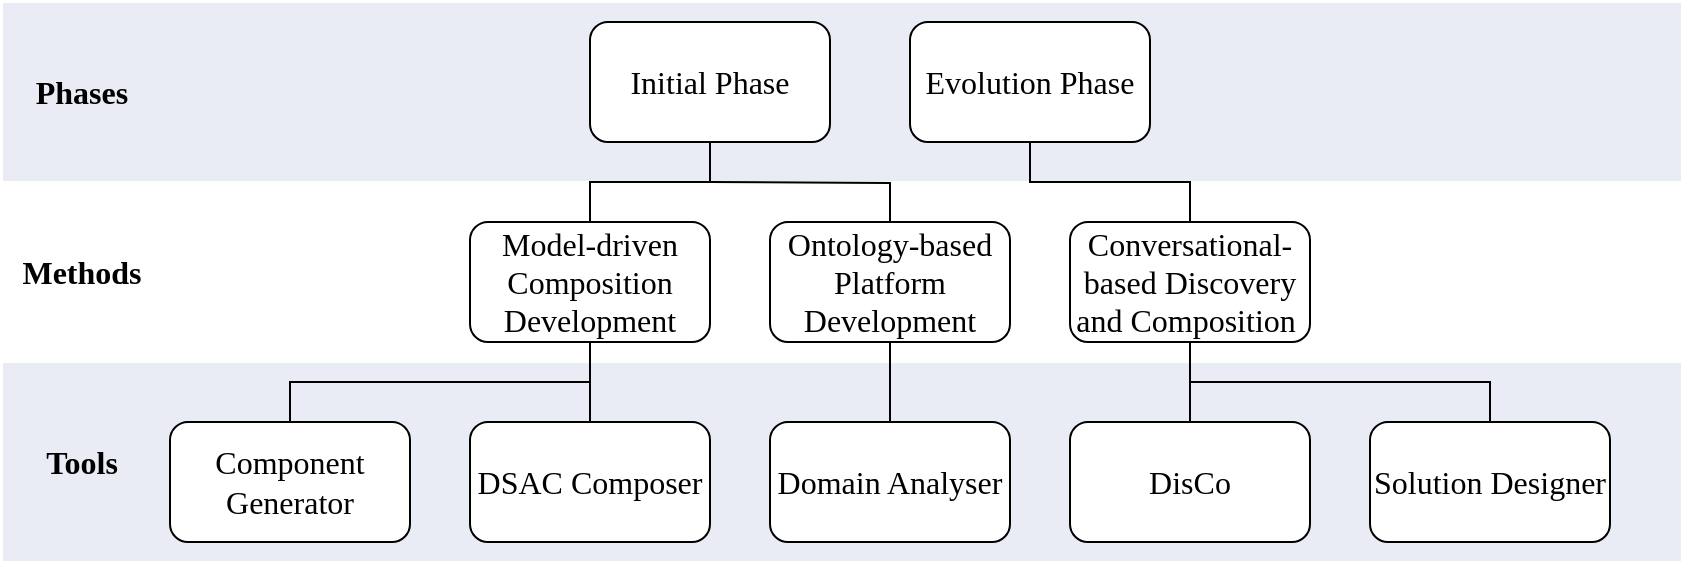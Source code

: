 <mxfile version="25.0.3">
  <diagram name="Page-1" id="MyYKJ3n-8grOC0BuLQyX">
    <mxGraphModel dx="794" dy="452" grid="1" gridSize="10" guides="1" tooltips="1" connect="1" arrows="1" fold="1" page="1" pageScale="1" pageWidth="850" pageHeight="1100" math="0" shadow="0">
      <root>
        <mxCell id="0" />
        <mxCell id="1" parent="0" />
        <mxCell id="QtcoBnL1V9OU7mnkHah0-24" value="" style="rounded=0;whiteSpace=wrap;html=1;fillColor=#E9EBF5;shadow=0;strokeColor=#FFFFFF;" parent="1" vertex="1">
          <mxGeometry y="250" width="840" height="90" as="geometry" />
        </mxCell>
        <mxCell id="QtcoBnL1V9OU7mnkHah0-25" value="" style="rounded=0;whiteSpace=wrap;html=1;strokeColor=#FFFFFF;" parent="1" vertex="1">
          <mxGeometry y="340" width="840" height="90" as="geometry" />
        </mxCell>
        <mxCell id="QtcoBnL1V9OU7mnkHah0-26" value="" style="rounded=0;whiteSpace=wrap;html=1;fillColor=#E9EBF5;strokeColor=#FFFFFF;" parent="1" vertex="1">
          <mxGeometry y="430" width="840" height="100" as="geometry" />
        </mxCell>
        <mxCell id="QtcoBnL1V9OU7mnkHah0-1" value="&lt;font face=&quot;Garamond&quot; style=&quot;font-size: 16px;&quot;&gt;Evolution Phase&lt;/font&gt;" style="rounded=1;whiteSpace=wrap;html=1;" parent="1" vertex="1">
          <mxGeometry x="454" y="260" width="120" height="60" as="geometry" />
        </mxCell>
        <mxCell id="QtcoBnL1V9OU7mnkHah0-2" value="&lt;font face=&quot;Garamond&quot; style=&quot;font-size: 16px;&quot;&gt;Initial Phase&lt;/font&gt;" style="rounded=1;whiteSpace=wrap;html=1;" parent="1" vertex="1">
          <mxGeometry x="294" y="260" width="120" height="60" as="geometry" />
        </mxCell>
        <mxCell id="QtcoBnL1V9OU7mnkHah0-3" value="&lt;span style=&quot;font-family: Garamond; font-size: 16px;&quot;&gt;Conversational-based Discovery and Composition&amp;nbsp;&lt;/span&gt;" style="rounded=1;whiteSpace=wrap;html=1;" parent="1" vertex="1">
          <mxGeometry x="534" y="360" width="120" height="60" as="geometry" />
        </mxCell>
        <mxCell id="QtcoBnL1V9OU7mnkHah0-5" value="&lt;span style=&quot;font-family: Garamond; font-size: 16px;&quot;&gt;Model-driven Composition Development&lt;/span&gt;" style="rounded=1;whiteSpace=wrap;html=1;" parent="1" vertex="1">
          <mxGeometry x="234" y="360" width="120" height="60" as="geometry" />
        </mxCell>
        <mxCell id="QtcoBnL1V9OU7mnkHah0-6" value="&lt;span style=&quot;font-family: Garamond; font-size: 16px;&quot;&gt;Solution Designer&lt;/span&gt;" style="rounded=1;whiteSpace=wrap;html=1;" parent="1" vertex="1">
          <mxGeometry x="684" y="460" width="120" height="60" as="geometry" />
        </mxCell>
        <mxCell id="QtcoBnL1V9OU7mnkHah0-7" value="&lt;span style=&quot;font-family: Garamond; font-size: 16px;&quot;&gt;DisCo&lt;/span&gt;" style="rounded=1;whiteSpace=wrap;html=1;" parent="1" vertex="1">
          <mxGeometry x="534" y="460" width="120" height="60" as="geometry" />
        </mxCell>
        <mxCell id="QtcoBnL1V9OU7mnkHah0-8" value="&lt;font face=&quot;Garamond&quot; size=&quot;3&quot;&gt;Domain Analyser&lt;/font&gt;" style="rounded=1;whiteSpace=wrap;html=1;" parent="1" vertex="1">
          <mxGeometry x="384" y="460" width="120" height="60" as="geometry" />
        </mxCell>
        <mxCell id="QtcoBnL1V9OU7mnkHah0-9" value="&lt;span style=&quot;font-family: Garamond; font-size: medium;&quot;&gt;DSAC Composer&lt;/span&gt;" style="rounded=1;whiteSpace=wrap;html=1;" parent="1" vertex="1">
          <mxGeometry x="234" y="460" width="120" height="60" as="geometry" />
        </mxCell>
        <mxCell id="QtcoBnL1V9OU7mnkHah0-10" value="&lt;span style=&quot;font-family: Garamond; font-size: 16px;&quot;&gt;Component Generator&lt;/span&gt;" style="rounded=1;whiteSpace=wrap;html=1;" parent="1" vertex="1">
          <mxGeometry x="84" y="460" width="120" height="60" as="geometry" />
        </mxCell>
        <mxCell id="QtcoBnL1V9OU7mnkHah0-11" value="&lt;font face=&quot;Garamond&quot; style=&quot;font-size: 16px;&quot;&gt;Ontology-based Platform Development&lt;/font&gt;" style="rounded=1;whiteSpace=wrap;html=1;" parent="1" vertex="1">
          <mxGeometry x="384" y="360" width="120" height="60" as="geometry" />
        </mxCell>
        <mxCell id="QtcoBnL1V9OU7mnkHah0-13" value="" style="endArrow=none;html=1;rounded=0;exitX=0.5;exitY=1;exitDx=0;exitDy=0;entryX=0.5;entryY=0;entryDx=0;entryDy=0;edgeStyle=orthogonalEdgeStyle;" parent="1" source="QtcoBnL1V9OU7mnkHah0-5" target="QtcoBnL1V9OU7mnkHah0-10" edge="1">
          <mxGeometry width="50" height="50" relative="1" as="geometry">
            <mxPoint x="424" y="450" as="sourcePoint" />
            <mxPoint x="474" y="400" as="targetPoint" />
          </mxGeometry>
        </mxCell>
        <mxCell id="QtcoBnL1V9OU7mnkHah0-15" value="" style="endArrow=none;html=1;rounded=0;exitX=0.5;exitY=0;exitDx=0;exitDy=0;" parent="1" source="QtcoBnL1V9OU7mnkHah0-9" edge="1">
          <mxGeometry width="50" height="50" relative="1" as="geometry">
            <mxPoint x="424" y="450" as="sourcePoint" />
            <mxPoint x="294" y="440" as="targetPoint" />
          </mxGeometry>
        </mxCell>
        <mxCell id="QtcoBnL1V9OU7mnkHah0-16" value="" style="endArrow=none;html=1;rounded=0;exitX=0.5;exitY=1;exitDx=0;exitDy=0;entryX=0.5;entryY=0;entryDx=0;entryDy=0;" parent="1" source="QtcoBnL1V9OU7mnkHah0-11" target="QtcoBnL1V9OU7mnkHah0-8" edge="1">
          <mxGeometry width="50" height="50" relative="1" as="geometry">
            <mxPoint x="424" y="450" as="sourcePoint" />
            <mxPoint x="474" y="400" as="targetPoint" />
          </mxGeometry>
        </mxCell>
        <mxCell id="QtcoBnL1V9OU7mnkHah0-17" value="" style="endArrow=none;html=1;rounded=0;entryX=0.5;entryY=0;entryDx=0;entryDy=0;" parent="1" target="QtcoBnL1V9OU7mnkHah0-7" edge="1">
          <mxGeometry width="50" height="50" relative="1" as="geometry">
            <mxPoint x="594" y="440" as="sourcePoint" />
            <mxPoint x="474" y="400" as="targetPoint" />
          </mxGeometry>
        </mxCell>
        <mxCell id="QtcoBnL1V9OU7mnkHah0-19" value="" style="endArrow=none;html=1;rounded=0;entryX=0.5;entryY=1;entryDx=0;entryDy=0;exitX=0.5;exitY=0;exitDx=0;exitDy=0;edgeStyle=orthogonalEdgeStyle;" parent="1" source="QtcoBnL1V9OU7mnkHah0-6" target="QtcoBnL1V9OU7mnkHah0-3" edge="1">
          <mxGeometry width="50" height="50" relative="1" as="geometry">
            <mxPoint x="424" y="450" as="sourcePoint" />
            <mxPoint x="474" y="400" as="targetPoint" />
          </mxGeometry>
        </mxCell>
        <mxCell id="QtcoBnL1V9OU7mnkHah0-21" value="" style="endArrow=none;html=1;rounded=0;exitX=0.5;exitY=1;exitDx=0;exitDy=0;entryX=0.5;entryY=0;entryDx=0;entryDy=0;edgeStyle=orthogonalEdgeStyle;" parent="1" source="QtcoBnL1V9OU7mnkHah0-2" target="QtcoBnL1V9OU7mnkHah0-5" edge="1">
          <mxGeometry width="50" height="50" relative="1" as="geometry">
            <mxPoint x="424" y="450" as="sourcePoint" />
            <mxPoint x="474" y="400" as="targetPoint" />
          </mxGeometry>
        </mxCell>
        <mxCell id="QtcoBnL1V9OU7mnkHah0-22" value="" style="endArrow=none;html=1;rounded=0;entryX=0.5;entryY=0;entryDx=0;entryDy=0;edgeStyle=orthogonalEdgeStyle;" parent="1" target="QtcoBnL1V9OU7mnkHah0-11" edge="1">
          <mxGeometry width="50" height="50" relative="1" as="geometry">
            <mxPoint x="354" y="340" as="sourcePoint" />
            <mxPoint x="474" y="400" as="targetPoint" />
          </mxGeometry>
        </mxCell>
        <mxCell id="QtcoBnL1V9OU7mnkHah0-23" value="" style="endArrow=none;html=1;rounded=0;exitX=0.5;exitY=1;exitDx=0;exitDy=0;entryX=0.5;entryY=0;entryDx=0;entryDy=0;edgeStyle=orthogonalEdgeStyle;" parent="1" source="QtcoBnL1V9OU7mnkHah0-1" target="QtcoBnL1V9OU7mnkHah0-3" edge="1">
          <mxGeometry width="50" height="50" relative="1" as="geometry">
            <mxPoint x="424" y="450" as="sourcePoint" />
            <mxPoint x="474" y="400" as="targetPoint" />
          </mxGeometry>
        </mxCell>
        <mxCell id="QtcoBnL1V9OU7mnkHah0-27" value="&lt;font face=&quot;Garamond&quot; style=&quot;font-size: 16px;&quot;&gt;&lt;b&gt;Phases&lt;/b&gt;&lt;/font&gt;" style="text;html=1;align=center;verticalAlign=middle;whiteSpace=wrap;rounded=0;" parent="1" vertex="1">
          <mxGeometry x="10" y="280" width="60" height="30" as="geometry" />
        </mxCell>
        <mxCell id="QtcoBnL1V9OU7mnkHah0-28" value="&lt;font face=&quot;Garamond&quot; style=&quot;font-size: 16px;&quot;&gt;&lt;b&gt;Methods&lt;/b&gt;&lt;/font&gt;" style="text;html=1;align=center;verticalAlign=middle;whiteSpace=wrap;rounded=0;" parent="1" vertex="1">
          <mxGeometry x="10" y="370" width="60" height="30" as="geometry" />
        </mxCell>
        <mxCell id="QtcoBnL1V9OU7mnkHah0-29" value="&lt;font face=&quot;Garamond&quot; style=&quot;font-size: 16px;&quot;&gt;&lt;b&gt;Tools&lt;/b&gt;&lt;/font&gt;" style="text;html=1;align=center;verticalAlign=middle;whiteSpace=wrap;rounded=0;" parent="1" vertex="1">
          <mxGeometry x="10" y="465" width="60" height="30" as="geometry" />
        </mxCell>
      </root>
    </mxGraphModel>
  </diagram>
</mxfile>

